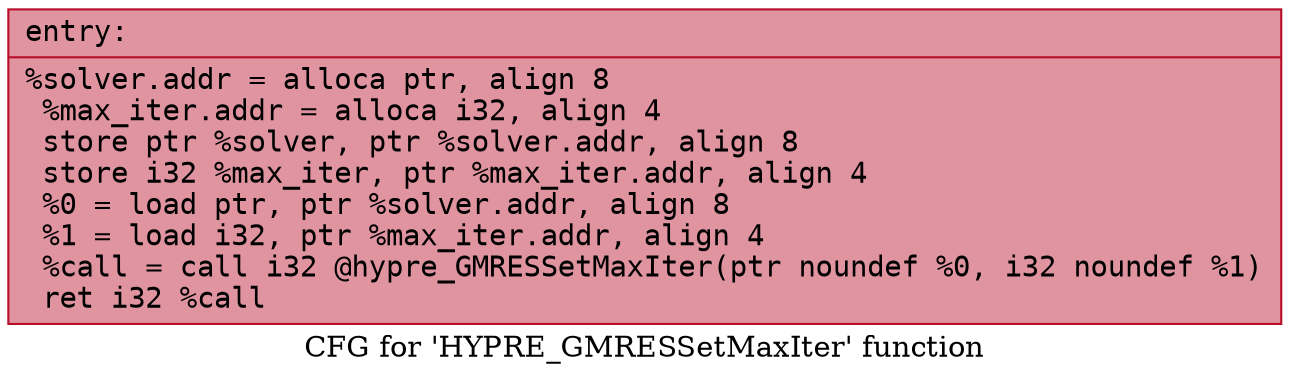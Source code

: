 digraph "CFG for 'HYPRE_GMRESSetMaxIter' function" {
	label="CFG for 'HYPRE_GMRESSetMaxIter' function";

	Node0x561d3dbed080 [shape=record,color="#b70d28ff", style=filled, fillcolor="#b70d2870" fontname="Courier",label="{entry:\l|  %solver.addr = alloca ptr, align 8\l  %max_iter.addr = alloca i32, align 4\l  store ptr %solver, ptr %solver.addr, align 8\l  store i32 %max_iter, ptr %max_iter.addr, align 4\l  %0 = load ptr, ptr %solver.addr, align 8\l  %1 = load i32, ptr %max_iter.addr, align 4\l  %call = call i32 @hypre_GMRESSetMaxIter(ptr noundef %0, i32 noundef %1)\l  ret i32 %call\l}"];
}
